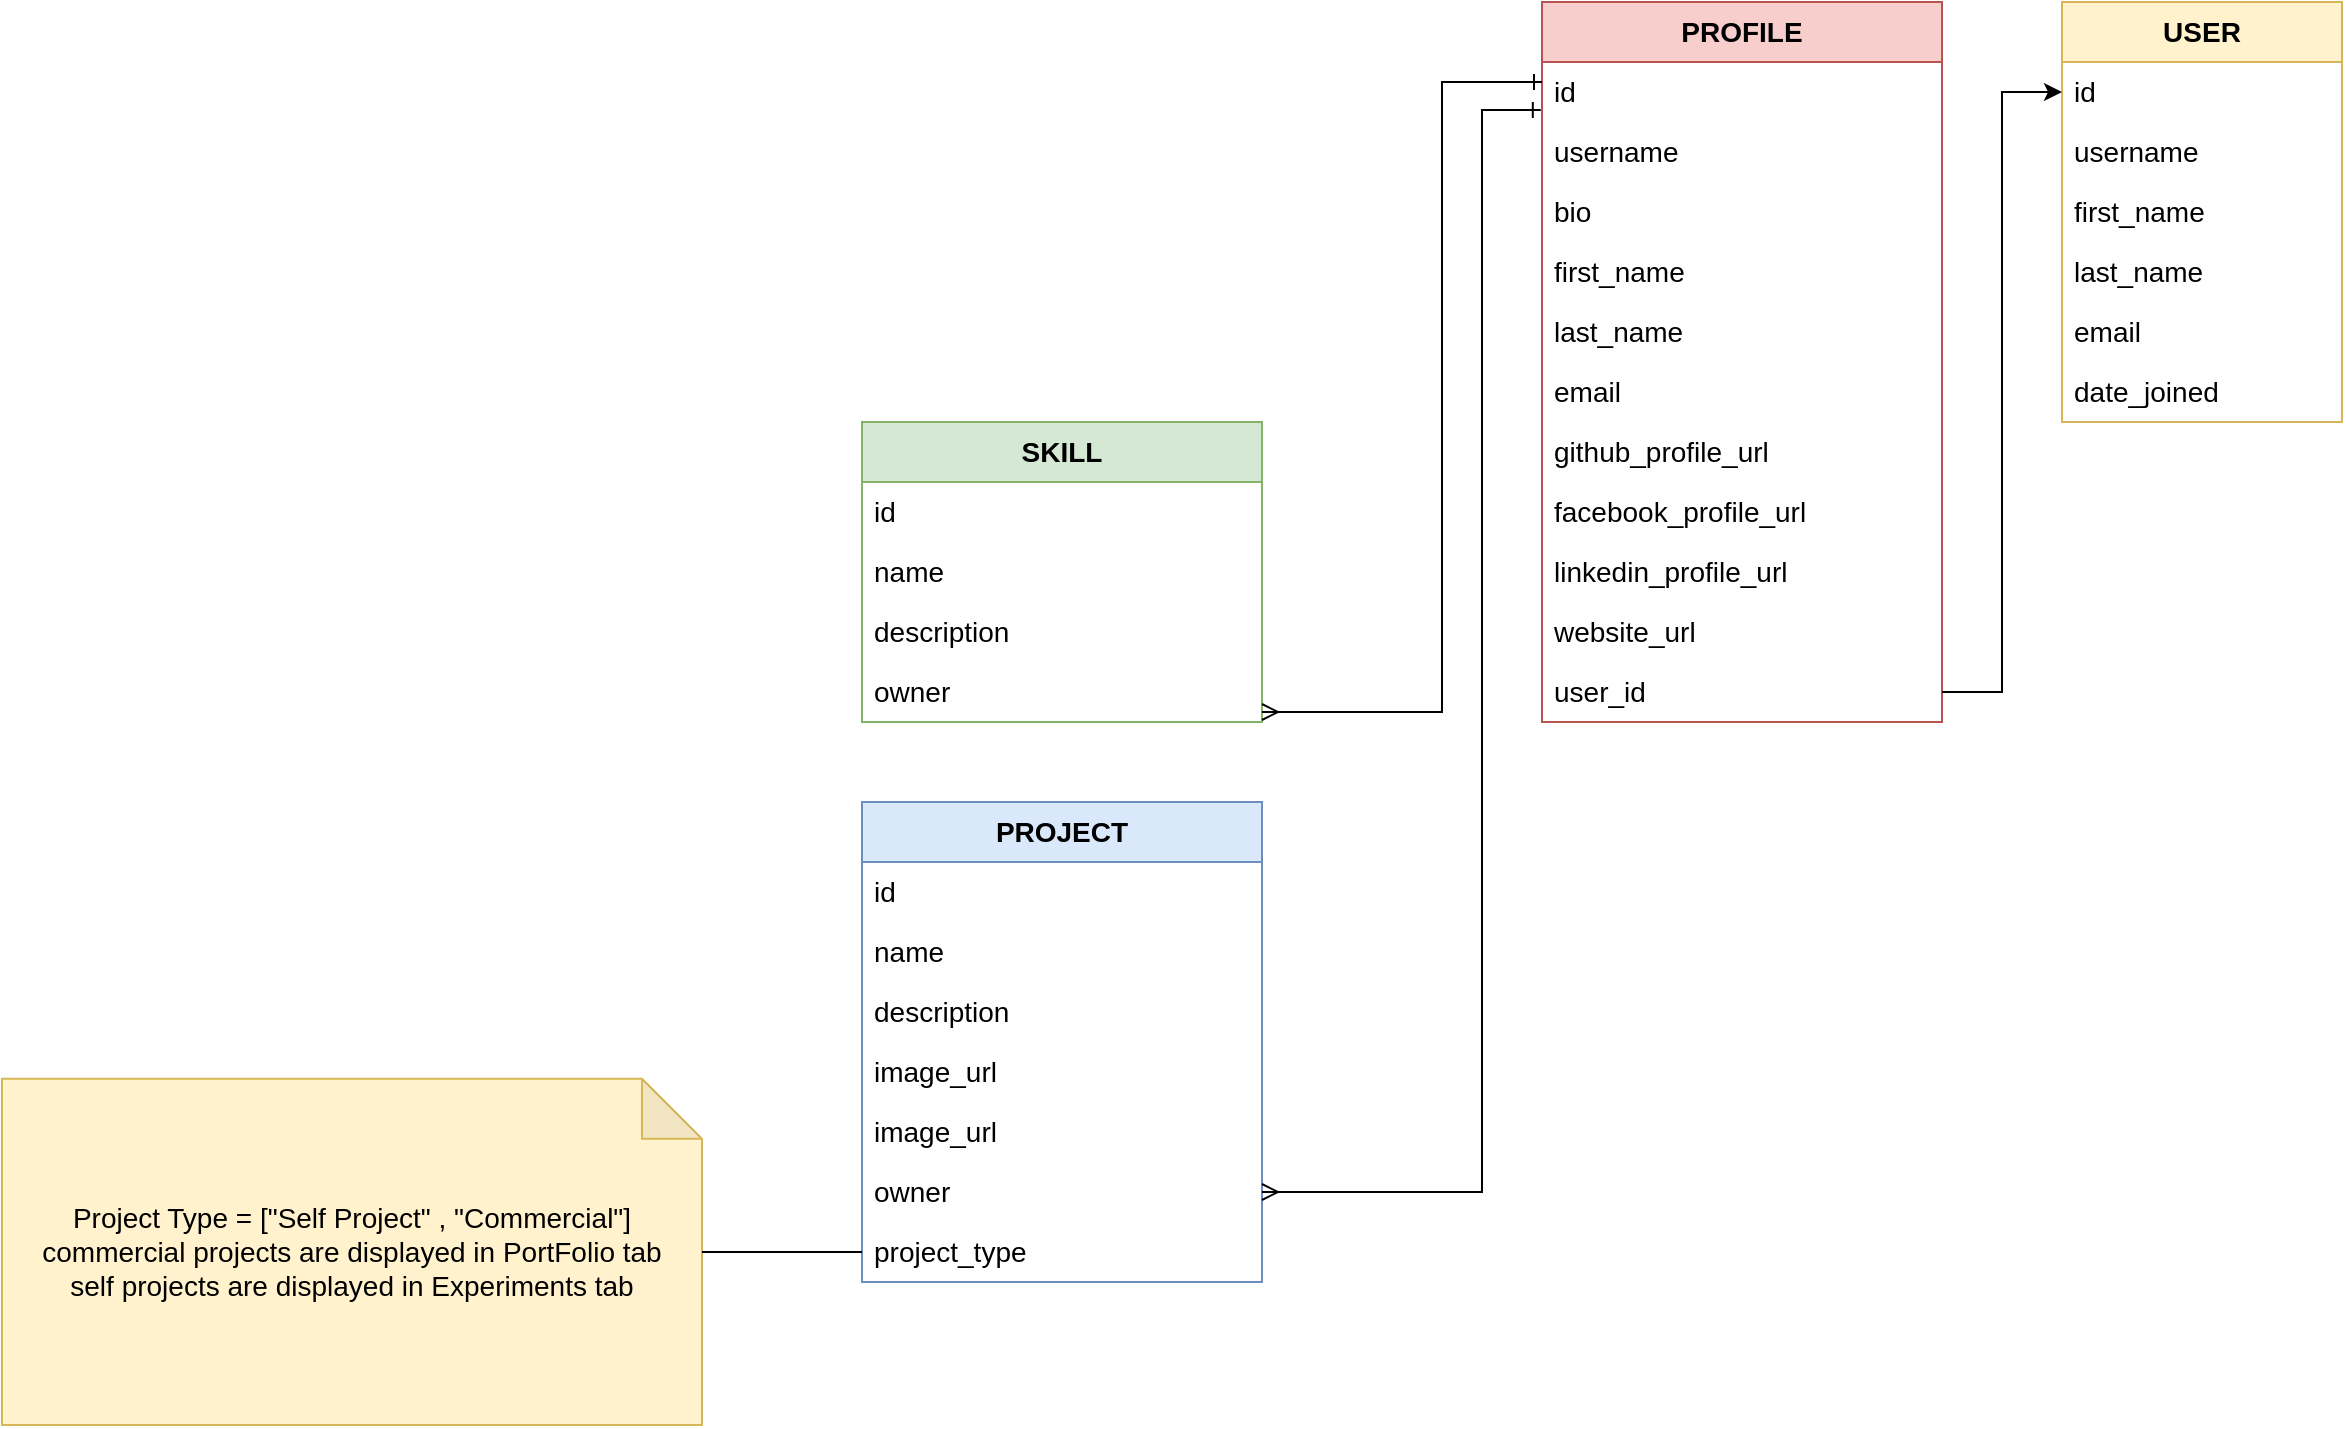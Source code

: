 <mxfile version="20.6.0" type="device"><diagram id="4G2kFFKvTuQxQxBLofG9" name="ERD"><mxGraphModel dx="1846" dy="646" grid="1" gridSize="10" guides="1" tooltips="1" connect="1" arrows="1" fold="1" page="1" pageScale="1" pageWidth="850" pageHeight="1100" math="0" shadow="0"><root><mxCell id="0"/><mxCell id="1" parent="0"/><mxCell id="wgpfKthjFLap9TZXz7Hx-1" value="USER" style="swimlane;fontStyle=1;childLayout=stackLayout;horizontal=1;startSize=30;horizontalStack=0;resizeParent=1;resizeParentMax=0;resizeLast=0;collapsible=1;marginBottom=0;whiteSpace=wrap;html=1;fillColor=#fff2cc;strokeColor=#d6b656;fontSize=14;" vertex="1" parent="1"><mxGeometry x="690" y="30" width="140" height="210" as="geometry"><mxRectangle x="260" y="70" width="70" height="30" as="alternateBounds"/></mxGeometry></mxCell><mxCell id="wgpfKthjFLap9TZXz7Hx-2" value="id" style="text;strokeColor=none;fillColor=none;align=left;verticalAlign=middle;spacingLeft=4;spacingRight=4;overflow=hidden;points=[[0,0.5],[1,0.5]];portConstraint=eastwest;rotatable=0;whiteSpace=wrap;html=1;fontSize=14;" vertex="1" parent="wgpfKthjFLap9TZXz7Hx-1"><mxGeometry y="30" width="140" height="30" as="geometry"/></mxCell><mxCell id="wgpfKthjFLap9TZXz7Hx-3" value="username" style="text;strokeColor=none;fillColor=none;align=left;verticalAlign=middle;spacingLeft=4;spacingRight=4;overflow=hidden;points=[[0,0.5],[1,0.5]];portConstraint=eastwest;rotatable=0;whiteSpace=wrap;html=1;fontSize=14;" vertex="1" parent="wgpfKthjFLap9TZXz7Hx-1"><mxGeometry y="60" width="140" height="30" as="geometry"/></mxCell><mxCell id="wgpfKthjFLap9TZXz7Hx-4" value="first_name" style="text;strokeColor=none;fillColor=none;align=left;verticalAlign=middle;spacingLeft=4;spacingRight=4;overflow=hidden;points=[[0,0.5],[1,0.5]];portConstraint=eastwest;rotatable=0;whiteSpace=wrap;html=1;fontSize=14;" vertex="1" parent="wgpfKthjFLap9TZXz7Hx-1"><mxGeometry y="90" width="140" height="30" as="geometry"/></mxCell><mxCell id="wgpfKthjFLap9TZXz7Hx-6" value="last_name" style="text;strokeColor=none;fillColor=none;align=left;verticalAlign=middle;spacingLeft=4;spacingRight=4;overflow=hidden;points=[[0,0.5],[1,0.5]];portConstraint=eastwest;rotatable=0;whiteSpace=wrap;html=1;fontSize=14;" vertex="1" parent="wgpfKthjFLap9TZXz7Hx-1"><mxGeometry y="120" width="140" height="30" as="geometry"/></mxCell><mxCell id="wgpfKthjFLap9TZXz7Hx-7" value="email" style="text;strokeColor=none;fillColor=none;align=left;verticalAlign=middle;spacingLeft=4;spacingRight=4;overflow=hidden;points=[[0,0.5],[1,0.5]];portConstraint=eastwest;rotatable=0;whiteSpace=wrap;html=1;fontSize=14;" vertex="1" parent="wgpfKthjFLap9TZXz7Hx-1"><mxGeometry y="150" width="140" height="30" as="geometry"/></mxCell><mxCell id="wgpfKthjFLap9TZXz7Hx-8" value="date_joined" style="text;strokeColor=none;fillColor=none;align=left;verticalAlign=middle;spacingLeft=4;spacingRight=4;overflow=hidden;points=[[0,0.5],[1,0.5]];portConstraint=eastwest;rotatable=0;whiteSpace=wrap;html=1;fontSize=14;" vertex="1" parent="wgpfKthjFLap9TZXz7Hx-1"><mxGeometry y="180" width="140" height="30" as="geometry"/></mxCell><mxCell id="wgpfKthjFLap9TZXz7Hx-9" value="PROFILE" style="swimlane;fontStyle=1;childLayout=stackLayout;horizontal=1;startSize=30;horizontalStack=0;resizeParent=1;resizeParentMax=0;resizeLast=0;collapsible=1;marginBottom=0;whiteSpace=wrap;html=1;fillColor=#f8cecc;strokeColor=#b85450;fontSize=14;" vertex="1" parent="1"><mxGeometry x="430" y="30" width="200" height="360" as="geometry"><mxRectangle x="260" y="70" width="70" height="30" as="alternateBounds"/></mxGeometry></mxCell><mxCell id="wgpfKthjFLap9TZXz7Hx-10" value="id" style="text;strokeColor=none;fillColor=none;align=left;verticalAlign=middle;spacingLeft=4;spacingRight=4;overflow=hidden;points=[[0,0.5],[1,0.5]];portConstraint=eastwest;rotatable=0;whiteSpace=wrap;html=1;fontSize=14;" vertex="1" parent="wgpfKthjFLap9TZXz7Hx-9"><mxGeometry y="30" width="200" height="30" as="geometry"/></mxCell><mxCell id="wgpfKthjFLap9TZXz7Hx-11" value="username" style="text;strokeColor=none;fillColor=none;align=left;verticalAlign=middle;spacingLeft=4;spacingRight=4;overflow=hidden;points=[[0,0.5],[1,0.5]];portConstraint=eastwest;rotatable=0;whiteSpace=wrap;html=1;fontSize=14;" vertex="1" parent="wgpfKthjFLap9TZXz7Hx-9"><mxGeometry y="60" width="200" height="30" as="geometry"/></mxCell><mxCell id="wgpfKthjFLap9TZXz7Hx-28" value="bio" style="text;strokeColor=none;fillColor=none;align=left;verticalAlign=middle;spacingLeft=4;spacingRight=4;overflow=hidden;points=[[0,0.5],[1,0.5]];portConstraint=eastwest;rotatable=0;whiteSpace=wrap;html=1;fontSize=14;" vertex="1" parent="wgpfKthjFLap9TZXz7Hx-9"><mxGeometry y="90" width="200" height="30" as="geometry"/></mxCell><mxCell id="wgpfKthjFLap9TZXz7Hx-12" value="first_name" style="text;strokeColor=none;fillColor=none;align=left;verticalAlign=middle;spacingLeft=4;spacingRight=4;overflow=hidden;points=[[0,0.5],[1,0.5]];portConstraint=eastwest;rotatable=0;whiteSpace=wrap;html=1;fontSize=14;" vertex="1" parent="wgpfKthjFLap9TZXz7Hx-9"><mxGeometry y="120" width="200" height="30" as="geometry"/></mxCell><mxCell id="wgpfKthjFLap9TZXz7Hx-13" value="last_name" style="text;strokeColor=none;fillColor=none;align=left;verticalAlign=middle;spacingLeft=4;spacingRight=4;overflow=hidden;points=[[0,0.5],[1,0.5]];portConstraint=eastwest;rotatable=0;whiteSpace=wrap;html=1;fontSize=14;" vertex="1" parent="wgpfKthjFLap9TZXz7Hx-9"><mxGeometry y="150" width="200" height="30" as="geometry"/></mxCell><mxCell id="wgpfKthjFLap9TZXz7Hx-14" value="email" style="text;strokeColor=none;fillColor=none;align=left;verticalAlign=middle;spacingLeft=4;spacingRight=4;overflow=hidden;points=[[0,0.5],[1,0.5]];portConstraint=eastwest;rotatable=0;whiteSpace=wrap;html=1;fontSize=14;" vertex="1" parent="wgpfKthjFLap9TZXz7Hx-9"><mxGeometry y="180" width="200" height="30" as="geometry"/></mxCell><mxCell id="wgpfKthjFLap9TZXz7Hx-15" value="github_profile_url" style="text;strokeColor=none;fillColor=none;align=left;verticalAlign=middle;spacingLeft=4;spacingRight=4;overflow=hidden;points=[[0,0.5],[1,0.5]];portConstraint=eastwest;rotatable=0;whiteSpace=wrap;html=1;fontSize=14;" vertex="1" parent="wgpfKthjFLap9TZXz7Hx-9"><mxGeometry y="210" width="200" height="30" as="geometry"/></mxCell><mxCell id="wgpfKthjFLap9TZXz7Hx-16" value="facebook_profile_url" style="text;strokeColor=none;fillColor=none;align=left;verticalAlign=middle;spacingLeft=4;spacingRight=4;overflow=hidden;points=[[0,0.5],[1,0.5]];portConstraint=eastwest;rotatable=0;whiteSpace=wrap;html=1;fontSize=14;" vertex="1" parent="wgpfKthjFLap9TZXz7Hx-9"><mxGeometry y="240" width="200" height="30" as="geometry"/></mxCell><mxCell id="wgpfKthjFLap9TZXz7Hx-17" value="linkedin_profile_url" style="text;strokeColor=none;fillColor=none;align=left;verticalAlign=middle;spacingLeft=4;spacingRight=4;overflow=hidden;points=[[0,0.5],[1,0.5]];portConstraint=eastwest;rotatable=0;whiteSpace=wrap;html=1;fontSize=14;" vertex="1" parent="wgpfKthjFLap9TZXz7Hx-9"><mxGeometry y="270" width="200" height="30" as="geometry"/></mxCell><mxCell id="wgpfKthjFLap9TZXz7Hx-18" value="website_url" style="text;strokeColor=none;fillColor=none;align=left;verticalAlign=middle;spacingLeft=4;spacingRight=4;overflow=hidden;points=[[0,0.5],[1,0.5]];portConstraint=eastwest;rotatable=0;whiteSpace=wrap;html=1;fontSize=14;" vertex="1" parent="wgpfKthjFLap9TZXz7Hx-9"><mxGeometry y="300" width="200" height="30" as="geometry"/></mxCell><mxCell id="wgpfKthjFLap9TZXz7Hx-19" value="user_id" style="text;strokeColor=none;fillColor=none;align=left;verticalAlign=middle;spacingLeft=4;spacingRight=4;overflow=hidden;points=[[0,0.5],[1,0.5]];portConstraint=eastwest;rotatable=0;whiteSpace=wrap;html=1;fontSize=14;" vertex="1" parent="wgpfKthjFLap9TZXz7Hx-9"><mxGeometry y="330" width="200" height="30" as="geometry"/></mxCell><mxCell id="wgpfKthjFLap9TZXz7Hx-20" style="edgeStyle=orthogonalEdgeStyle;rounded=0;orthogonalLoop=1;jettySize=auto;html=1;entryX=0;entryY=0.5;entryDx=0;entryDy=0;fontSize=14;" edge="1" parent="1" source="wgpfKthjFLap9TZXz7Hx-19" target="wgpfKthjFLap9TZXz7Hx-2"><mxGeometry relative="1" as="geometry"/></mxCell><mxCell id="wgpfKthjFLap9TZXz7Hx-21" value="PROJECT" style="swimlane;fontStyle=1;childLayout=stackLayout;horizontal=1;startSize=30;horizontalStack=0;resizeParent=1;resizeParentMax=0;resizeLast=0;collapsible=1;marginBottom=0;whiteSpace=wrap;html=1;fillColor=#dae8fc;strokeColor=#6c8ebf;fontSize=14;" vertex="1" parent="1"><mxGeometry x="90" y="430" width="200" height="240" as="geometry"><mxRectangle x="260" y="70" width="70" height="30" as="alternateBounds"/></mxGeometry></mxCell><mxCell id="wgpfKthjFLap9TZXz7Hx-22" value="id" style="text;strokeColor=none;fillColor=none;align=left;verticalAlign=middle;spacingLeft=4;spacingRight=4;overflow=hidden;points=[[0,0.5],[1,0.5]];portConstraint=eastwest;rotatable=0;whiteSpace=wrap;html=1;fontSize=14;" vertex="1" parent="wgpfKthjFLap9TZXz7Hx-21"><mxGeometry y="30" width="200" height="30" as="geometry"/></mxCell><mxCell id="wgpfKthjFLap9TZXz7Hx-23" value="name" style="text;strokeColor=none;fillColor=none;align=left;verticalAlign=middle;spacingLeft=4;spacingRight=4;overflow=hidden;points=[[0,0.5],[1,0.5]];portConstraint=eastwest;rotatable=0;whiteSpace=wrap;html=1;fontSize=14;" vertex="1" parent="wgpfKthjFLap9TZXz7Hx-21"><mxGeometry y="60" width="200" height="30" as="geometry"/></mxCell><mxCell id="wgpfKthjFLap9TZXz7Hx-25" value="description" style="text;strokeColor=none;fillColor=none;align=left;verticalAlign=middle;spacingLeft=4;spacingRight=4;overflow=hidden;points=[[0,0.5],[1,0.5]];portConstraint=eastwest;rotatable=0;whiteSpace=wrap;html=1;fontSize=14;" vertex="1" parent="wgpfKthjFLap9TZXz7Hx-21"><mxGeometry y="90" width="200" height="30" as="geometry"/></mxCell><mxCell id="wgpfKthjFLap9TZXz7Hx-27" value="image_url" style="text;strokeColor=none;fillColor=none;align=left;verticalAlign=middle;spacingLeft=4;spacingRight=4;overflow=hidden;points=[[0,0.5],[1,0.5]];portConstraint=eastwest;rotatable=0;whiteSpace=wrap;html=1;fontSize=14;" vertex="1" parent="wgpfKthjFLap9TZXz7Hx-21"><mxGeometry y="120" width="200" height="30" as="geometry"/></mxCell><mxCell id="wgpfKthjFLap9TZXz7Hx-29" value="image_url" style="text;strokeColor=none;fillColor=none;align=left;verticalAlign=middle;spacingLeft=4;spacingRight=4;overflow=hidden;points=[[0,0.5],[1,0.5]];portConstraint=eastwest;rotatable=0;whiteSpace=wrap;html=1;fontSize=14;" vertex="1" parent="wgpfKthjFLap9TZXz7Hx-21"><mxGeometry y="150" width="200" height="30" as="geometry"/></mxCell><mxCell id="wgpfKthjFLap9TZXz7Hx-30" value="owner&lt;br style=&quot;font-size: 14px;&quot;&gt;" style="text;strokeColor=none;fillColor=none;align=left;verticalAlign=middle;spacingLeft=4;spacingRight=4;overflow=hidden;points=[[0,0.5],[1,0.5]];portConstraint=eastwest;rotatable=0;whiteSpace=wrap;html=1;fontSize=14;" vertex="1" parent="wgpfKthjFLap9TZXz7Hx-21"><mxGeometry y="180" width="200" height="30" as="geometry"/></mxCell><mxCell id="wgpfKthjFLap9TZXz7Hx-41" value="project_type" style="text;strokeColor=none;fillColor=none;align=left;verticalAlign=middle;spacingLeft=4;spacingRight=4;overflow=hidden;points=[[0,0.5],[1,0.5]];portConstraint=eastwest;rotatable=0;whiteSpace=wrap;html=1;fontSize=14;" vertex="1" parent="wgpfKthjFLap9TZXz7Hx-21"><mxGeometry y="210" width="200" height="30" as="geometry"/></mxCell><mxCell id="wgpfKthjFLap9TZXz7Hx-31" style="edgeStyle=orthogonalEdgeStyle;rounded=0;orthogonalLoop=1;jettySize=auto;html=1;endArrow=ERone;endFill=0;startArrow=ERmany;startFill=0;entryX=-0.003;entryY=0.787;entryDx=0;entryDy=0;entryPerimeter=0;fontSize=14;" edge="1" parent="1" source="wgpfKthjFLap9TZXz7Hx-30" target="wgpfKthjFLap9TZXz7Hx-10"><mxGeometry relative="1" as="geometry"><mxPoint x="430" y="90" as="targetPoint"/><Array as="points"><mxPoint x="400" y="625"/><mxPoint x="400" y="84"/><mxPoint x="429" y="84"/></Array></mxGeometry></mxCell><mxCell id="wgpfKthjFLap9TZXz7Hx-32" value="SKILL" style="swimlane;fontStyle=1;childLayout=stackLayout;horizontal=1;startSize=30;horizontalStack=0;resizeParent=1;resizeParentMax=0;resizeLast=0;collapsible=1;marginBottom=0;whiteSpace=wrap;html=1;fillColor=#d5e8d4;strokeColor=#82b366;fontSize=14;" vertex="1" parent="1"><mxGeometry x="90" y="240" width="200" height="150" as="geometry"><mxRectangle x="260" y="70" width="70" height="30" as="alternateBounds"/></mxGeometry></mxCell><mxCell id="wgpfKthjFLap9TZXz7Hx-33" value="id" style="text;strokeColor=none;fillColor=none;align=left;verticalAlign=middle;spacingLeft=4;spacingRight=4;overflow=hidden;points=[[0,0.5],[1,0.5]];portConstraint=eastwest;rotatable=0;whiteSpace=wrap;html=1;fontSize=14;" vertex="1" parent="wgpfKthjFLap9TZXz7Hx-32"><mxGeometry y="30" width="200" height="30" as="geometry"/></mxCell><mxCell id="wgpfKthjFLap9TZXz7Hx-34" value="name" style="text;strokeColor=none;fillColor=none;align=left;verticalAlign=middle;spacingLeft=4;spacingRight=4;overflow=hidden;points=[[0,0.5],[1,0.5]];portConstraint=eastwest;rotatable=0;whiteSpace=wrap;html=1;fontSize=14;" vertex="1" parent="wgpfKthjFLap9TZXz7Hx-32"><mxGeometry y="60" width="200" height="30" as="geometry"/></mxCell><mxCell id="wgpfKthjFLap9TZXz7Hx-35" value="description" style="text;strokeColor=none;fillColor=none;align=left;verticalAlign=middle;spacingLeft=4;spacingRight=4;overflow=hidden;points=[[0,0.5],[1,0.5]];portConstraint=eastwest;rotatable=0;whiteSpace=wrap;html=1;fontSize=14;" vertex="1" parent="wgpfKthjFLap9TZXz7Hx-32"><mxGeometry y="90" width="200" height="30" as="geometry"/></mxCell><mxCell id="wgpfKthjFLap9TZXz7Hx-38" value="owner&lt;br style=&quot;font-size: 14px;&quot;&gt;" style="text;strokeColor=none;fillColor=none;align=left;verticalAlign=middle;spacingLeft=4;spacingRight=4;overflow=hidden;points=[[0,0.5],[1,0.5]];portConstraint=eastwest;rotatable=0;whiteSpace=wrap;html=1;fontSize=14;" vertex="1" parent="wgpfKthjFLap9TZXz7Hx-32"><mxGeometry y="120" width="200" height="30" as="geometry"/></mxCell><mxCell id="wgpfKthjFLap9TZXz7Hx-39" style="edgeStyle=orthogonalEdgeStyle;rounded=0;orthogonalLoop=1;jettySize=auto;html=1;startArrow=ERmany;startFill=0;endArrow=ERone;endFill=0;fontSize=14;" edge="1" parent="1" source="wgpfKthjFLap9TZXz7Hx-38"><mxGeometry relative="1" as="geometry"><mxPoint x="430" y="70" as="targetPoint"/><Array as="points"><mxPoint x="380" y="385"/><mxPoint x="380" y="70"/><mxPoint x="430" y="70"/></Array></mxGeometry></mxCell><mxCell id="wgpfKthjFLap9TZXz7Hx-42" value="Project Type = [&quot;Self Project&quot; , &quot;Commercial&quot;]&lt;br style=&quot;font-size: 14px;&quot;&gt;commercial projects are displayed in PortFolio tab&lt;br style=&quot;font-size: 14px;&quot;&gt;self projects are displayed in Experiments tab" style="shape=note;whiteSpace=wrap;html=1;backgroundOutline=1;darkOpacity=0.05;fillColor=#fff2cc;strokeColor=#d6b656;fontSize=14;" vertex="1" parent="1"><mxGeometry x="-340" y="568.43" width="350" height="173.13" as="geometry"/></mxCell><mxCell id="wgpfKthjFLap9TZXz7Hx-43" style="edgeStyle=orthogonalEdgeStyle;rounded=0;orthogonalLoop=1;jettySize=auto;html=1;startArrow=none;startFill=0;endArrow=none;endFill=0;fontSize=14;" edge="1" parent="1" source="wgpfKthjFLap9TZXz7Hx-41" target="wgpfKthjFLap9TZXz7Hx-42"><mxGeometry relative="1" as="geometry"/></mxCell></root></mxGraphModel></diagram></mxfile>